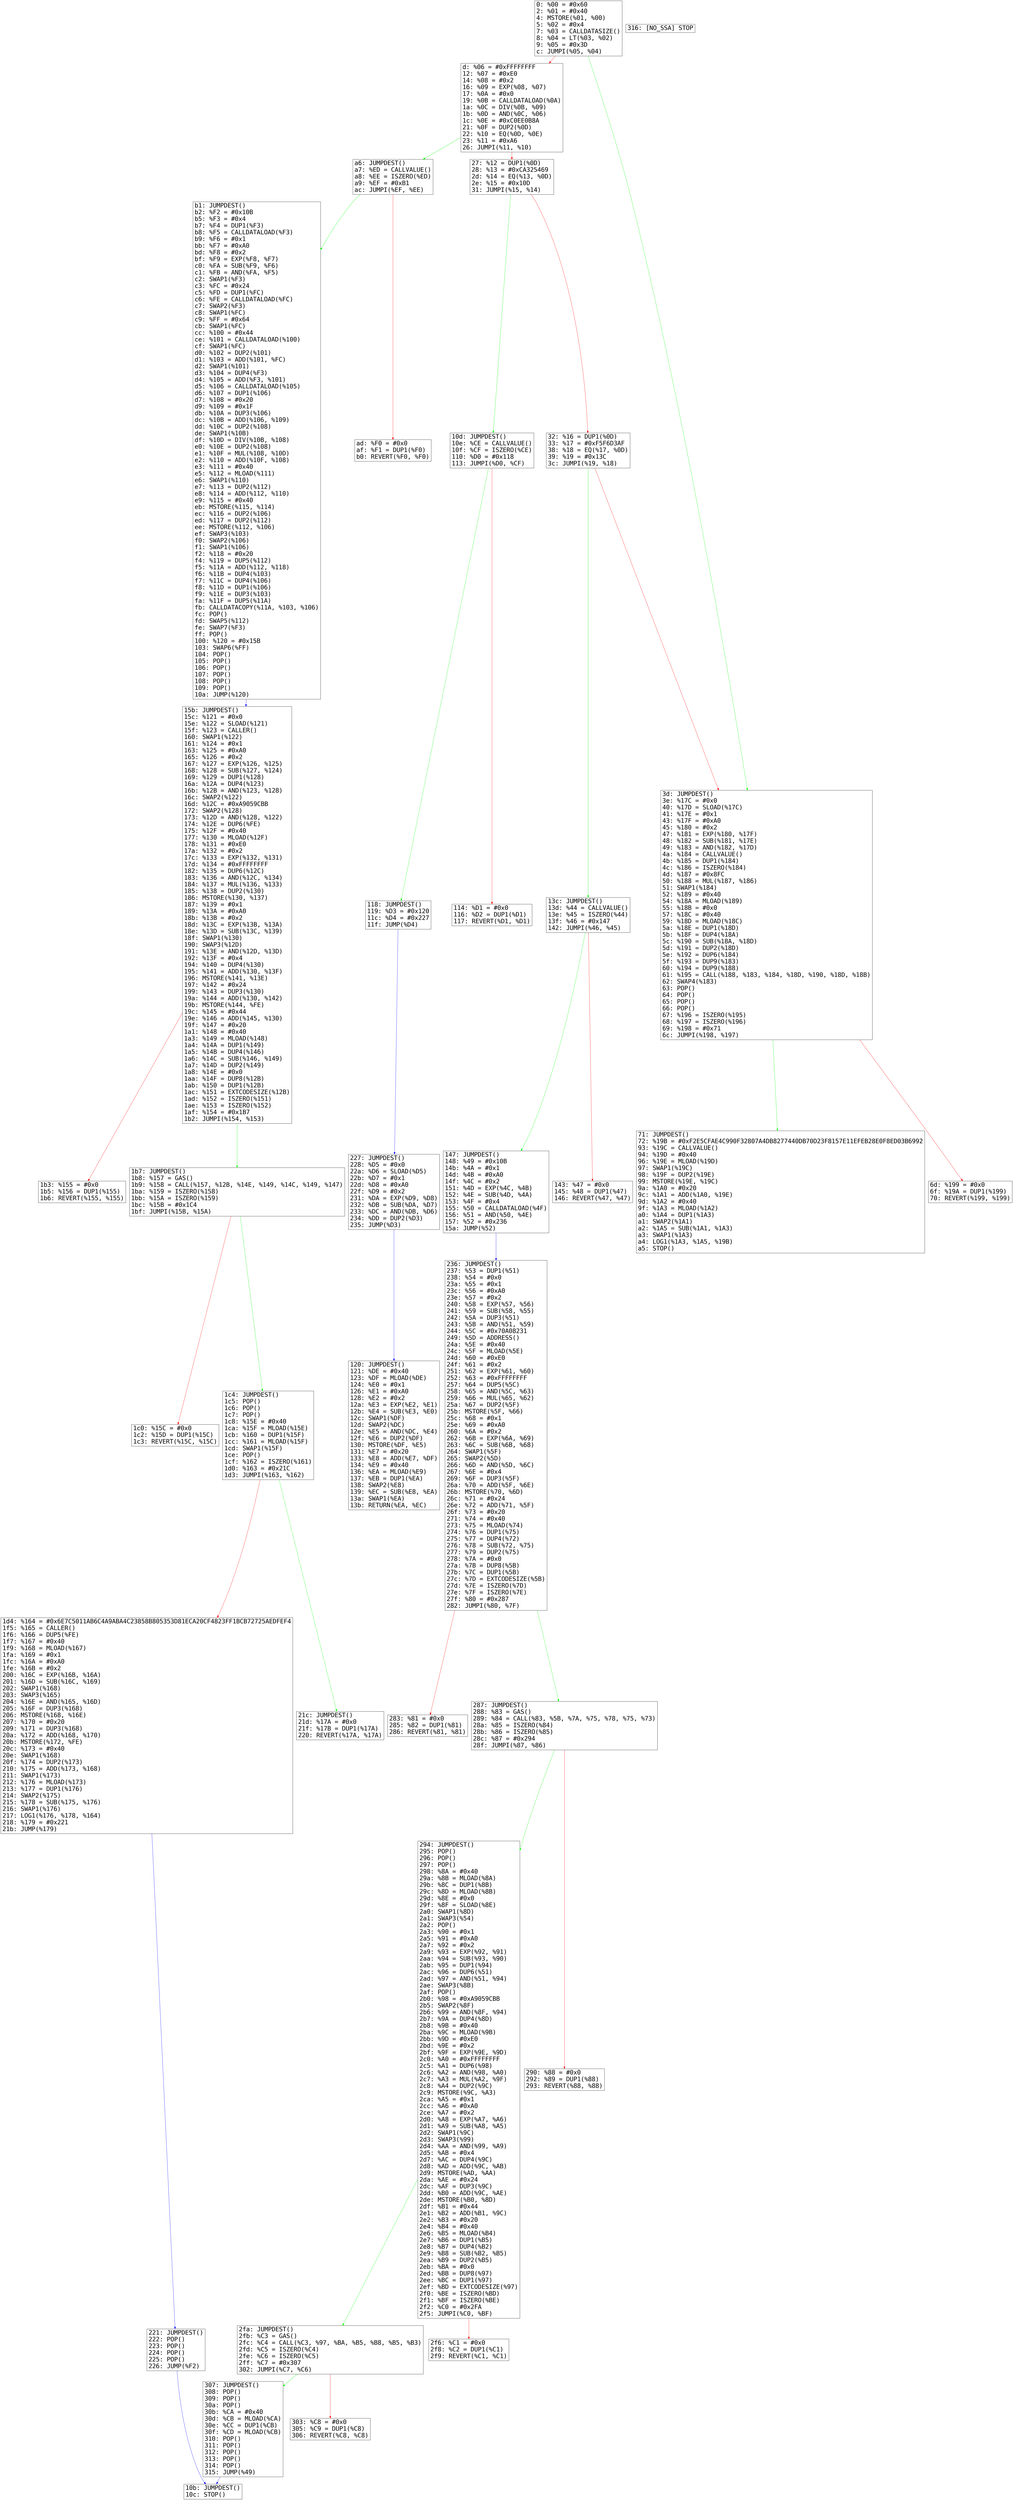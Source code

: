 digraph "graph.cfg.gv" {
	subgraph global {
		node [fontname=Courier fontsize=30.0 rank=same shape=box]
		block_0 [label="0: %00 = #0x60\l2: %01 = #0x40\l4: MSTORE(%01, %00)\l5: %02 = #0x4\l7: %03 = CALLDATASIZE()\l8: %04 = LT(%03, %02)\l9: %05 = #0x3D\lc: JUMPI(%05, %04)\l"]
		block_d [label="d: %06 = #0xFFFFFFFF\l12: %07 = #0xE0\l14: %08 = #0x2\l16: %09 = EXP(%08, %07)\l17: %0A = #0x0\l19: %0B = CALLDATALOAD(%0A)\l1a: %0C = DIV(%0B, %09)\l1b: %0D = AND(%0C, %06)\l1c: %0E = #0xC0EE0B8A\l21: %0F = DUP2(%0D)\l22: %10 = EQ(%0D, %0E)\l23: %11 = #0xA6\l26: JUMPI(%11, %10)\l"]
		block_27 [label="27: %12 = DUP1(%0D)\l28: %13 = #0xCA325469\l2d: %14 = EQ(%13, %0D)\l2e: %15 = #0x10D\l31: JUMPI(%15, %14)\l"]
		block_32 [label="32: %16 = DUP1(%0D)\l33: %17 = #0xF5F6D3AF\l38: %18 = EQ(%17, %0D)\l39: %19 = #0x13C\l3c: JUMPI(%19, %18)\l"]
		block_3d [label="3d: JUMPDEST()\l3e: %17C = #0x0\l40: %17D = SLOAD(%17C)\l41: %17E = #0x1\l43: %17F = #0xA0\l45: %180 = #0x2\l47: %181 = EXP(%180, %17F)\l48: %182 = SUB(%181, %17E)\l49: %183 = AND(%182, %17D)\l4a: %184 = CALLVALUE()\l4b: %185 = DUP1(%184)\l4c: %186 = ISZERO(%184)\l4d: %187 = #0x8FC\l50: %188 = MUL(%187, %186)\l51: SWAP1(%184)\l52: %189 = #0x40\l54: %18A = MLOAD(%189)\l55: %18B = #0x0\l57: %18C = #0x40\l59: %18D = MLOAD(%18C)\l5a: %18E = DUP1(%18D)\l5b: %18F = DUP4(%18A)\l5c: %190 = SUB(%18A, %18D)\l5d: %191 = DUP2(%18D)\l5e: %192 = DUP6(%184)\l5f: %193 = DUP9(%183)\l60: %194 = DUP9(%188)\l61: %195 = CALL(%188, %183, %184, %18D, %190, %18D, %18B)\l62: SWAP4(%183)\l63: POP()\l64: POP()\l65: POP()\l66: POP()\l67: %196 = ISZERO(%195)\l68: %197 = ISZERO(%196)\l69: %198 = #0x71\l6c: JUMPI(%198, %197)\l"]
		block_6d [label="6d: %199 = #0x0\l6f: %19A = DUP1(%199)\l70: REVERT(%199, %199)\l"]
		block_71 [label="71: JUMPDEST()\l72: %19B = #0xF2E5CFAE4C990F32807A4DB8277440DB70D23F8157E11EFEB28E0F8ED03B6992\l93: %19C = CALLVALUE()\l94: %19D = #0x40\l96: %19E = MLOAD(%19D)\l97: SWAP1(%19C)\l98: %19F = DUP2(%19E)\l99: MSTORE(%19E, %19C)\l9a: %1A0 = #0x20\l9c: %1A1 = ADD(%1A0, %19E)\l9d: %1A2 = #0x40\l9f: %1A3 = MLOAD(%1A2)\la0: %1A4 = DUP1(%1A3)\la1: SWAP2(%1A1)\la2: %1A5 = SUB(%1A1, %1A3)\la3: SWAP1(%1A3)\la4: LOG1(%1A3, %1A5, %19B)\la5: STOP()\l"]
		block_a6 [label="a6: JUMPDEST()\la7: %ED = CALLVALUE()\la8: %EE = ISZERO(%ED)\la9: %EF = #0xB1\lac: JUMPI(%EF, %EE)\l"]
		block_ad [label="ad: %F0 = #0x0\laf: %F1 = DUP1(%F0)\lb0: REVERT(%F0, %F0)\l"]
		block_b1 [label="b1: JUMPDEST()\lb2: %F2 = #0x10B\lb5: %F3 = #0x4\lb7: %F4 = DUP1(%F3)\lb8: %F5 = CALLDATALOAD(%F3)\lb9: %F6 = #0x1\lbb: %F7 = #0xA0\lbd: %F8 = #0x2\lbf: %F9 = EXP(%F8, %F7)\lc0: %FA = SUB(%F9, %F6)\lc1: %FB = AND(%FA, %F5)\lc2: SWAP1(%F3)\lc3: %FC = #0x24\lc5: %FD = DUP1(%FC)\lc6: %FE = CALLDATALOAD(%FC)\lc7: SWAP2(%F3)\lc8: SWAP1(%FC)\lc9: %FF = #0x64\lcb: SWAP1(%FC)\lcc: %100 = #0x44\lce: %101 = CALLDATALOAD(%100)\lcf: SWAP1(%FC)\ld0: %102 = DUP2(%101)\ld1: %103 = ADD(%101, %FC)\ld2: SWAP1(%101)\ld3: %104 = DUP4(%F3)\ld4: %105 = ADD(%F3, %101)\ld5: %106 = CALLDATALOAD(%105)\ld6: %107 = DUP1(%106)\ld7: %108 = #0x20\ld9: %109 = #0x1F\ldb: %10A = DUP3(%106)\ldc: %10B = ADD(%106, %109)\ldd: %10C = DUP2(%108)\lde: SWAP1(%10B)\ldf: %10D = DIV(%10B, %108)\le0: %10E = DUP2(%108)\le1: %10F = MUL(%108, %10D)\le2: %110 = ADD(%10F, %108)\le3: %111 = #0x40\le5: %112 = MLOAD(%111)\le6: SWAP1(%110)\le7: %113 = DUP2(%112)\le8: %114 = ADD(%112, %110)\le9: %115 = #0x40\leb: MSTORE(%115, %114)\lec: %116 = DUP2(%106)\led: %117 = DUP2(%112)\lee: MSTORE(%112, %106)\lef: SWAP3(%103)\lf0: SWAP2(%106)\lf1: SWAP1(%106)\lf2: %118 = #0x20\lf4: %119 = DUP5(%112)\lf5: %11A = ADD(%112, %118)\lf6: %11B = DUP4(%103)\lf7: %11C = DUP4(%106)\lf8: %11D = DUP1(%106)\lf9: %11E = DUP3(%103)\lfa: %11F = DUP5(%11A)\lfb: CALLDATACOPY(%11A, %103, %106)\lfc: POP()\lfd: SWAP5(%112)\lfe: SWAP7(%F3)\lff: POP()\l100: %120 = #0x15B\l103: SWAP6(%FF)\l104: POP()\l105: POP()\l106: POP()\l107: POP()\l108: POP()\l109: POP()\l10a: JUMP(%120)\l"]
		block_10b [label="10b: JUMPDEST()\l10c: STOP()\l"]
		block_10d [label="10d: JUMPDEST()\l10e: %CE = CALLVALUE()\l10f: %CF = ISZERO(%CE)\l110: %D0 = #0x118\l113: JUMPI(%D0, %CF)\l"]
		block_114 [label="114: %D1 = #0x0\l116: %D2 = DUP1(%D1)\l117: REVERT(%D1, %D1)\l"]
		block_118 [label="118: JUMPDEST()\l119: %D3 = #0x120\l11c: %D4 = #0x227\l11f: JUMP(%D4)\l"]
		block_120 [label="120: JUMPDEST()\l121: %DE = #0x40\l123: %DF = MLOAD(%DE)\l124: %E0 = #0x1\l126: %E1 = #0xA0\l128: %E2 = #0x2\l12a: %E3 = EXP(%E2, %E1)\l12b: %E4 = SUB(%E3, %E0)\l12c: SWAP1(%DF)\l12d: SWAP2(%DC)\l12e: %E5 = AND(%DC, %E4)\l12f: %E6 = DUP2(%DF)\l130: MSTORE(%DF, %E5)\l131: %E7 = #0x20\l133: %E8 = ADD(%E7, %DF)\l134: %E9 = #0x40\l136: %EA = MLOAD(%E9)\l137: %EB = DUP1(%EA)\l138: SWAP2(%E8)\l139: %EC = SUB(%E8, %EA)\l13a: SWAP1(%EA)\l13b: RETURN(%EA, %EC)\l"]
		block_13c [label="13c: JUMPDEST()\l13d: %44 = CALLVALUE()\l13e: %45 = ISZERO(%44)\l13f: %46 = #0x147\l142: JUMPI(%46, %45)\l"]
		block_143 [label="143: %47 = #0x0\l145: %48 = DUP1(%47)\l146: REVERT(%47, %47)\l"]
		block_147 [label="147: JUMPDEST()\l148: %49 = #0x10B\l14b: %4A = #0x1\l14d: %4B = #0xA0\l14f: %4C = #0x2\l151: %4D = EXP(%4C, %4B)\l152: %4E = SUB(%4D, %4A)\l153: %4F = #0x4\l155: %50 = CALLDATALOAD(%4F)\l156: %51 = AND(%50, %4E)\l157: %52 = #0x236\l15a: JUMP(%52)\l"]
		block_15b [label="15b: JUMPDEST()\l15c: %121 = #0x0\l15e: %122 = SLOAD(%121)\l15f: %123 = CALLER()\l160: SWAP1(%122)\l161: %124 = #0x1\l163: %125 = #0xA0\l165: %126 = #0x2\l167: %127 = EXP(%126, %125)\l168: %128 = SUB(%127, %124)\l169: %129 = DUP1(%128)\l16a: %12A = DUP4(%123)\l16b: %12B = AND(%123, %128)\l16c: SWAP2(%122)\l16d: %12C = #0xA9059CBB\l172: SWAP2(%128)\l173: %12D = AND(%128, %122)\l174: %12E = DUP6(%FE)\l175: %12F = #0x40\l177: %130 = MLOAD(%12F)\l178: %131 = #0xE0\l17a: %132 = #0x2\l17c: %133 = EXP(%132, %131)\l17d: %134 = #0xFFFFFFFF\l182: %135 = DUP6(%12C)\l183: %136 = AND(%12C, %134)\l184: %137 = MUL(%136, %133)\l185: %138 = DUP2(%130)\l186: MSTORE(%130, %137)\l187: %139 = #0x1\l189: %13A = #0xA0\l18b: %13B = #0x2\l18d: %13C = EXP(%13B, %13A)\l18e: %13D = SUB(%13C, %139)\l18f: SWAP1(%130)\l190: SWAP3(%12D)\l191: %13E = AND(%12D, %13D)\l192: %13F = #0x4\l194: %140 = DUP4(%130)\l195: %141 = ADD(%130, %13F)\l196: MSTORE(%141, %13E)\l197: %142 = #0x24\l199: %143 = DUP3(%130)\l19a: %144 = ADD(%130, %142)\l19b: MSTORE(%144, %FE)\l19c: %145 = #0x44\l19e: %146 = ADD(%145, %130)\l19f: %147 = #0x20\l1a1: %148 = #0x40\l1a3: %149 = MLOAD(%148)\l1a4: %14A = DUP1(%149)\l1a5: %14B = DUP4(%146)\l1a6: %14C = SUB(%146, %149)\l1a7: %14D = DUP2(%149)\l1a8: %14E = #0x0\l1aa: %14F = DUP8(%12B)\l1ab: %150 = DUP1(%12B)\l1ac: %151 = EXTCODESIZE(%12B)\l1ad: %152 = ISZERO(%151)\l1ae: %153 = ISZERO(%152)\l1af: %154 = #0x1B7\l1b2: JUMPI(%154, %153)\l"]
		block_1b3 [label="1b3: %155 = #0x0\l1b5: %156 = DUP1(%155)\l1b6: REVERT(%155, %155)\l"]
		block_1b7 [label="1b7: JUMPDEST()\l1b8: %157 = GAS()\l1b9: %158 = CALL(%157, %12B, %14E, %149, %14C, %149, %147)\l1ba: %159 = ISZERO(%158)\l1bb: %15A = ISZERO(%159)\l1bc: %15B = #0x1C4\l1bf: JUMPI(%15B, %15A)\l"]
		block_1c0 [label="1c0: %15C = #0x0\l1c2: %15D = DUP1(%15C)\l1c3: REVERT(%15C, %15C)\l"]
		block_1c4 [label="1c4: JUMPDEST()\l1c5: POP()\l1c6: POP()\l1c7: POP()\l1c8: %15E = #0x40\l1ca: %15F = MLOAD(%15E)\l1cb: %160 = DUP1(%15F)\l1cc: %161 = MLOAD(%15F)\l1cd: SWAP1(%15F)\l1ce: POP()\l1cf: %162 = ISZERO(%161)\l1d0: %163 = #0x21C\l1d3: JUMPI(%163, %162)\l"]
		block_1d4 [label="1d4: %164 = #0x6E7C5011AB6C4A9ABA4C23858B805353D81ECA20CF4823FF1BCB72725AEDFEF4\l1f5: %165 = CALLER()\l1f6: %166 = DUP5(%FE)\l1f7: %167 = #0x40\l1f9: %168 = MLOAD(%167)\l1fa: %169 = #0x1\l1fc: %16A = #0xA0\l1fe: %16B = #0x2\l200: %16C = EXP(%16B, %16A)\l201: %16D = SUB(%16C, %169)\l202: SWAP1(%168)\l203: SWAP3(%165)\l204: %16E = AND(%165, %16D)\l205: %16F = DUP3(%168)\l206: MSTORE(%168, %16E)\l207: %170 = #0x20\l209: %171 = DUP3(%168)\l20a: %172 = ADD(%168, %170)\l20b: MSTORE(%172, %FE)\l20c: %173 = #0x40\l20e: SWAP1(%168)\l20f: %174 = DUP2(%173)\l210: %175 = ADD(%173, %168)\l211: SWAP1(%173)\l212: %176 = MLOAD(%173)\l213: %177 = DUP1(%176)\l214: SWAP2(%175)\l215: %178 = SUB(%175, %176)\l216: SWAP1(%176)\l217: LOG1(%176, %178, %164)\l218: %179 = #0x221\l21b: JUMP(%179)\l"]
		block_21c [label="21c: JUMPDEST()\l21d: %17A = #0x0\l21f: %17B = DUP1(%17A)\l220: REVERT(%17A, %17A)\l"]
		block_221 [label="221: JUMPDEST()\l222: POP()\l223: POP()\l224: POP()\l225: POP()\l226: JUMP(%F2)\l"]
		block_227 [label="227: JUMPDEST()\l228: %D5 = #0x0\l22a: %D6 = SLOAD(%D5)\l22b: %D7 = #0x1\l22d: %D8 = #0xA0\l22f: %D9 = #0x2\l231: %DA = EXP(%D9, %D8)\l232: %DB = SUB(%DA, %D7)\l233: %DC = AND(%DB, %D6)\l234: %DD = DUP2(%D3)\l235: JUMP(%D3)\l"]
		block_236 [label="236: JUMPDEST()\l237: %53 = DUP1(%51)\l238: %54 = #0x0\l23a: %55 = #0x1\l23c: %56 = #0xA0\l23e: %57 = #0x2\l240: %58 = EXP(%57, %56)\l241: %59 = SUB(%58, %55)\l242: %5A = DUP3(%51)\l243: %5B = AND(%51, %59)\l244: %5C = #0x70A08231\l249: %5D = ADDRESS()\l24a: %5E = #0x40\l24c: %5F = MLOAD(%5E)\l24d: %60 = #0xE0\l24f: %61 = #0x2\l251: %62 = EXP(%61, %60)\l252: %63 = #0xFFFFFFFF\l257: %64 = DUP5(%5C)\l258: %65 = AND(%5C, %63)\l259: %66 = MUL(%65, %62)\l25a: %67 = DUP2(%5F)\l25b: MSTORE(%5F, %66)\l25c: %68 = #0x1\l25e: %69 = #0xA0\l260: %6A = #0x2\l262: %6B = EXP(%6A, %69)\l263: %6C = SUB(%6B, %68)\l264: SWAP1(%5F)\l265: SWAP2(%5D)\l266: %6D = AND(%5D, %6C)\l267: %6E = #0x4\l269: %6F = DUP3(%5F)\l26a: %70 = ADD(%5F, %6E)\l26b: MSTORE(%70, %6D)\l26c: %71 = #0x24\l26e: %72 = ADD(%71, %5F)\l26f: %73 = #0x20\l271: %74 = #0x40\l273: %75 = MLOAD(%74)\l274: %76 = DUP1(%75)\l275: %77 = DUP4(%72)\l276: %78 = SUB(%72, %75)\l277: %79 = DUP2(%75)\l278: %7A = #0x0\l27a: %7B = DUP8(%5B)\l27b: %7C = DUP1(%5B)\l27c: %7D = EXTCODESIZE(%5B)\l27d: %7E = ISZERO(%7D)\l27e: %7F = ISZERO(%7E)\l27f: %80 = #0x287\l282: JUMPI(%80, %7F)\l"]
		block_283 [label="283: %81 = #0x0\l285: %82 = DUP1(%81)\l286: REVERT(%81, %81)\l"]
		block_287 [label="287: JUMPDEST()\l288: %83 = GAS()\l289: %84 = CALL(%83, %5B, %7A, %75, %78, %75, %73)\l28a: %85 = ISZERO(%84)\l28b: %86 = ISZERO(%85)\l28c: %87 = #0x294\l28f: JUMPI(%87, %86)\l"]
		block_290 [label="290: %88 = #0x0\l292: %89 = DUP1(%88)\l293: REVERT(%88, %88)\l"]
		block_294 [label="294: JUMPDEST()\l295: POP()\l296: POP()\l297: POP()\l298: %8A = #0x40\l29a: %8B = MLOAD(%8A)\l29b: %8C = DUP1(%8B)\l29c: %8D = MLOAD(%8B)\l29d: %8E = #0x0\l29f: %8F = SLOAD(%8E)\l2a0: SWAP1(%8D)\l2a1: SWAP3(%54)\l2a2: POP()\l2a3: %90 = #0x1\l2a5: %91 = #0xA0\l2a7: %92 = #0x2\l2a9: %93 = EXP(%92, %91)\l2aa: %94 = SUB(%93, %90)\l2ab: %95 = DUP1(%94)\l2ac: %96 = DUP6(%51)\l2ad: %97 = AND(%51, %94)\l2ae: SWAP3(%8B)\l2af: POP()\l2b0: %98 = #0xA9059CBB\l2b5: SWAP2(%8F)\l2b6: %99 = AND(%8F, %94)\l2b7: %9A = DUP4(%8D)\l2b8: %9B = #0x40\l2ba: %9C = MLOAD(%9B)\l2bb: %9D = #0xE0\l2bd: %9E = #0x2\l2bf: %9F = EXP(%9E, %9D)\l2c0: %A0 = #0xFFFFFFFF\l2c5: %A1 = DUP6(%98)\l2c6: %A2 = AND(%98, %A0)\l2c7: %A3 = MUL(%A2, %9F)\l2c8: %A4 = DUP2(%9C)\l2c9: MSTORE(%9C, %A3)\l2ca: %A5 = #0x1\l2cc: %A6 = #0xA0\l2ce: %A7 = #0x2\l2d0: %A8 = EXP(%A7, %A6)\l2d1: %A9 = SUB(%A8, %A5)\l2d2: SWAP1(%9C)\l2d3: SWAP3(%99)\l2d4: %AA = AND(%99, %A9)\l2d5: %AB = #0x4\l2d7: %AC = DUP4(%9C)\l2d8: %AD = ADD(%9C, %AB)\l2d9: MSTORE(%AD, %AA)\l2da: %AE = #0x24\l2dc: %AF = DUP3(%9C)\l2dd: %B0 = ADD(%9C, %AE)\l2de: MSTORE(%B0, %8D)\l2df: %B1 = #0x44\l2e1: %B2 = ADD(%B1, %9C)\l2e2: %B3 = #0x20\l2e4: %B4 = #0x40\l2e6: %B5 = MLOAD(%B4)\l2e7: %B6 = DUP1(%B5)\l2e8: %B7 = DUP4(%B2)\l2e9: %B8 = SUB(%B2, %B5)\l2ea: %B9 = DUP2(%B5)\l2eb: %BA = #0x0\l2ed: %BB = DUP8(%97)\l2ee: %BC = DUP1(%97)\l2ef: %BD = EXTCODESIZE(%97)\l2f0: %BE = ISZERO(%BD)\l2f1: %BF = ISZERO(%BE)\l2f2: %C0 = #0x2FA\l2f5: JUMPI(%C0, %BF)\l"]
		block_2f6 [label="2f6: %C1 = #0x0\l2f8: %C2 = DUP1(%C1)\l2f9: REVERT(%C1, %C1)\l"]
		block_2fa [label="2fa: JUMPDEST()\l2fb: %C3 = GAS()\l2fc: %C4 = CALL(%C3, %97, %BA, %B5, %B8, %B5, %B3)\l2fd: %C5 = ISZERO(%C4)\l2fe: %C6 = ISZERO(%C5)\l2ff: %C7 = #0x307\l302: JUMPI(%C7, %C6)\l"]
		block_303 [label="303: %C8 = #0x0\l305: %C9 = DUP1(%C8)\l306: REVERT(%C8, %C8)\l"]
		block_307 [label="307: JUMPDEST()\l308: POP()\l309: POP()\l30a: POP()\l30b: %CA = #0x40\l30d: %CB = MLOAD(%CA)\l30e: %CC = DUP1(%CB)\l30f: %CD = MLOAD(%CB)\l310: POP()\l311: POP()\l312: POP()\l313: POP()\l314: POP()\l315: JUMP(%49)\l"]
		block_316 [label="316: [NO_SSA] STOP\l"]
	}
	block_307 -> block_10b [color=blue]
	block_0 -> block_d [color=red]
	block_27 -> block_32 [color=red]
	block_2fa -> block_303 [color=red]
	block_10d -> block_118 [color=green]
	block_b1 -> block_15b [color=blue]
	block_15b -> block_1b3 [color=red]
	block_287 -> block_294 [color=green]
	block_221 -> block_10b [color=blue]
	block_1d4 -> block_221 [color=blue]
	block_13c -> block_147 [color=green]
	block_294 -> block_2fa [color=green]
	block_d -> block_a6 [color=green]
	block_1b7 -> block_1c4 [color=green]
	block_27 -> block_10d [color=green]
	block_1c4 -> block_21c [color=green]
	block_32 -> block_3d [color=red]
	block_d -> block_27 [color=red]
	block_a6 -> block_b1 [color=green]
	block_118 -> block_227 [color=blue]
	block_3d -> block_6d [color=red]
	block_1b7 -> block_1c0 [color=red]
	block_15b -> block_1b7 [color=green]
	block_236 -> block_283 [color=red]
	block_227 -> block_120 [color=blue]
	block_10d -> block_114 [color=red]
	block_294 -> block_2f6 [color=red]
	block_236 -> block_287 [color=green]
	block_1c4 -> block_1d4 [color=red]
	block_a6 -> block_ad [color=red]
	block_147 -> block_236 [color=blue]
	block_287 -> block_290 [color=red]
	block_2fa -> block_307 [color=green]
	block_32 -> block_13c [color=green]
	block_0 -> block_3d [color=green]
	block_13c -> block_143 [color=red]
	block_3d -> block_71 [color=green]
}

